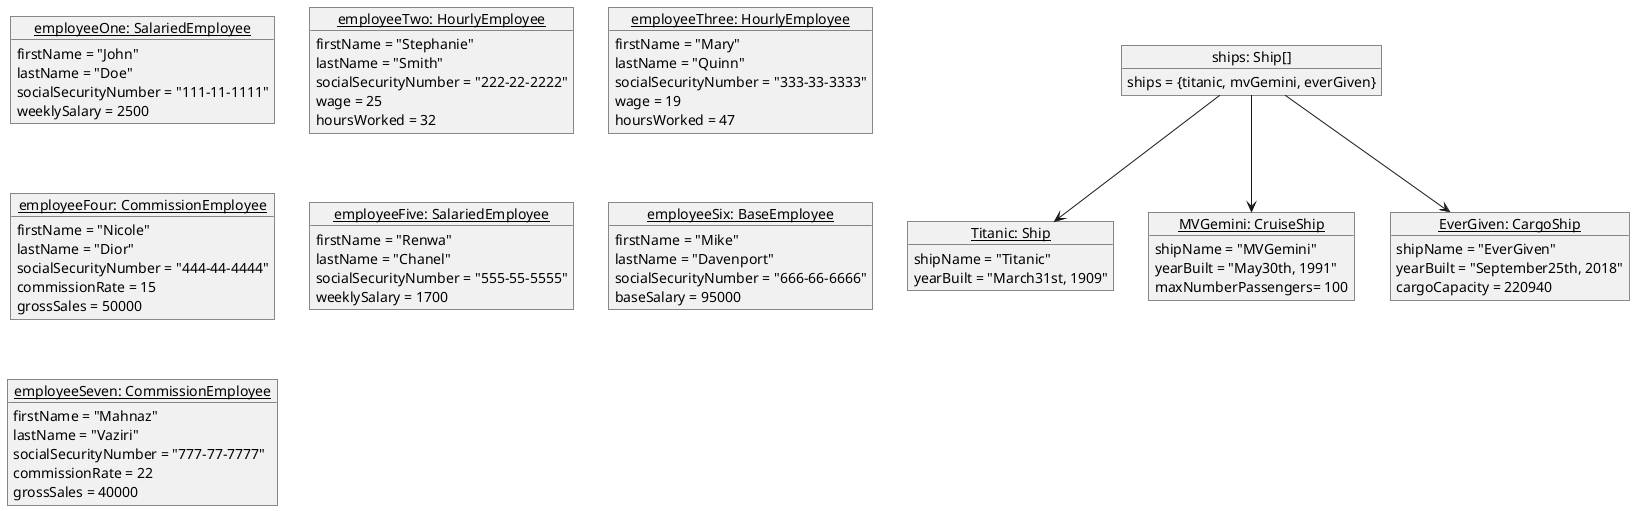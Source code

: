 @startuml

object "<u>employeeOne: SalariedEmployee</u>" as employeeOne {
    firstName = "John"
    lastName = "Doe"
    socialSecurityNumber = "111-11-1111"
    weeklySalary = 2500
}

object "<u>employeeTwo: HourlyEmployee</u>" as employeeTwo{
    firstName = "Stephanie"
    lastName = "Smith"
    socialSecurityNumber = "222-22-2222"
    wage = 25
    hoursWorked = 32
}

object "<u>employeeThree: HourlyEmployee</u>" as employeeThree{
    firstName = "Mary"
    lastName = "Quinn"
    socialSecurityNumber = "333-33-3333"
    wage = 19
    hoursWorked = 47
}

object "<u>employeeFour: CommissionEmployee</u>" as employeeFour{
    firstName = "Nicole"
    lastName = "Dior"
    socialSecurityNumber = "444-44-4444"
    commissionRate = 15
    grossSales = 50000
}

object "<u>employeeFive: SalariedEmployee</u>" as employeeFive{
    firstName = "Renwa"
    lastName = "Chanel"
    socialSecurityNumber = "555-55-5555"
    weeklySalary = 1700
}
object "<u>employeeSix: BaseEmployee</u>" as employeeSix{
    firstName = "Mike"
    lastName = "Davenport"
    socialSecurityNumber = "666-66-6666"
    baseSalary = 95000
}
object "<u>employeeSeven: CommissionEmployee</u>" as employeeSeven{
    firstName = "Mahnaz"
    lastName = "Vaziri"
    socialSecurityNumber = "777-77-7777"
    commissionRate = 22
    grossSales = 40000
}

object "<u>Titanic: Ship</u>" as titanic{
    shipName = "Titanic"
    yearBuilt = "March31st, 1909"
}

object "<u>MVGemini: CruiseShip</u>" as mvGemini{
    shipName = "MVGemini"
    yearBuilt = "May30th, 1991"
    maxNumberPassengers= 100
}
object "<u>EverGiven: CargoShip</u>" as everGiven{
    shipName = "EverGiven"
    yearBuilt = "September25th, 2018"
    cargoCapacity = 220940
}

object "ships: Ship[]" as ships {
    ships = {titanic, mvGemini, everGiven}
}

ships --> titanic
ships --> mvGemini
ships --> everGiven


@enduml
